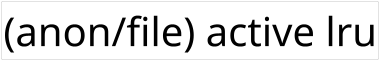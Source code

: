 @startuml

skinparam ComponentStyle rectangle
hide stereotype
scale 1/5

skinparam Component {
    FontSize 200
    FontColor Black
    RoundCorner 10
    BorderThickness 0
    BackgroundColor transparent
}

component cp [
(anon/file) active lru
]
@enduml

